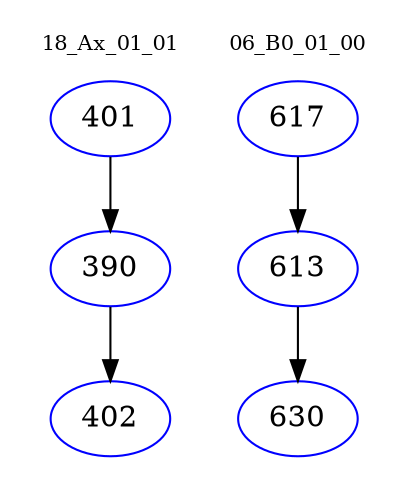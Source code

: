 digraph{
subgraph cluster_0 {
color = white
label = "18_Ax_01_01";
fontsize=10;
T0_401 [label="401", color="blue"]
T0_401 -> T0_390 [color="black"]
T0_390 [label="390", color="blue"]
T0_390 -> T0_402 [color="black"]
T0_402 [label="402", color="blue"]
}
subgraph cluster_1 {
color = white
label = "06_B0_01_00";
fontsize=10;
T1_617 [label="617", color="blue"]
T1_617 -> T1_613 [color="black"]
T1_613 [label="613", color="blue"]
T1_613 -> T1_630 [color="black"]
T1_630 [label="630", color="blue"]
}
}
